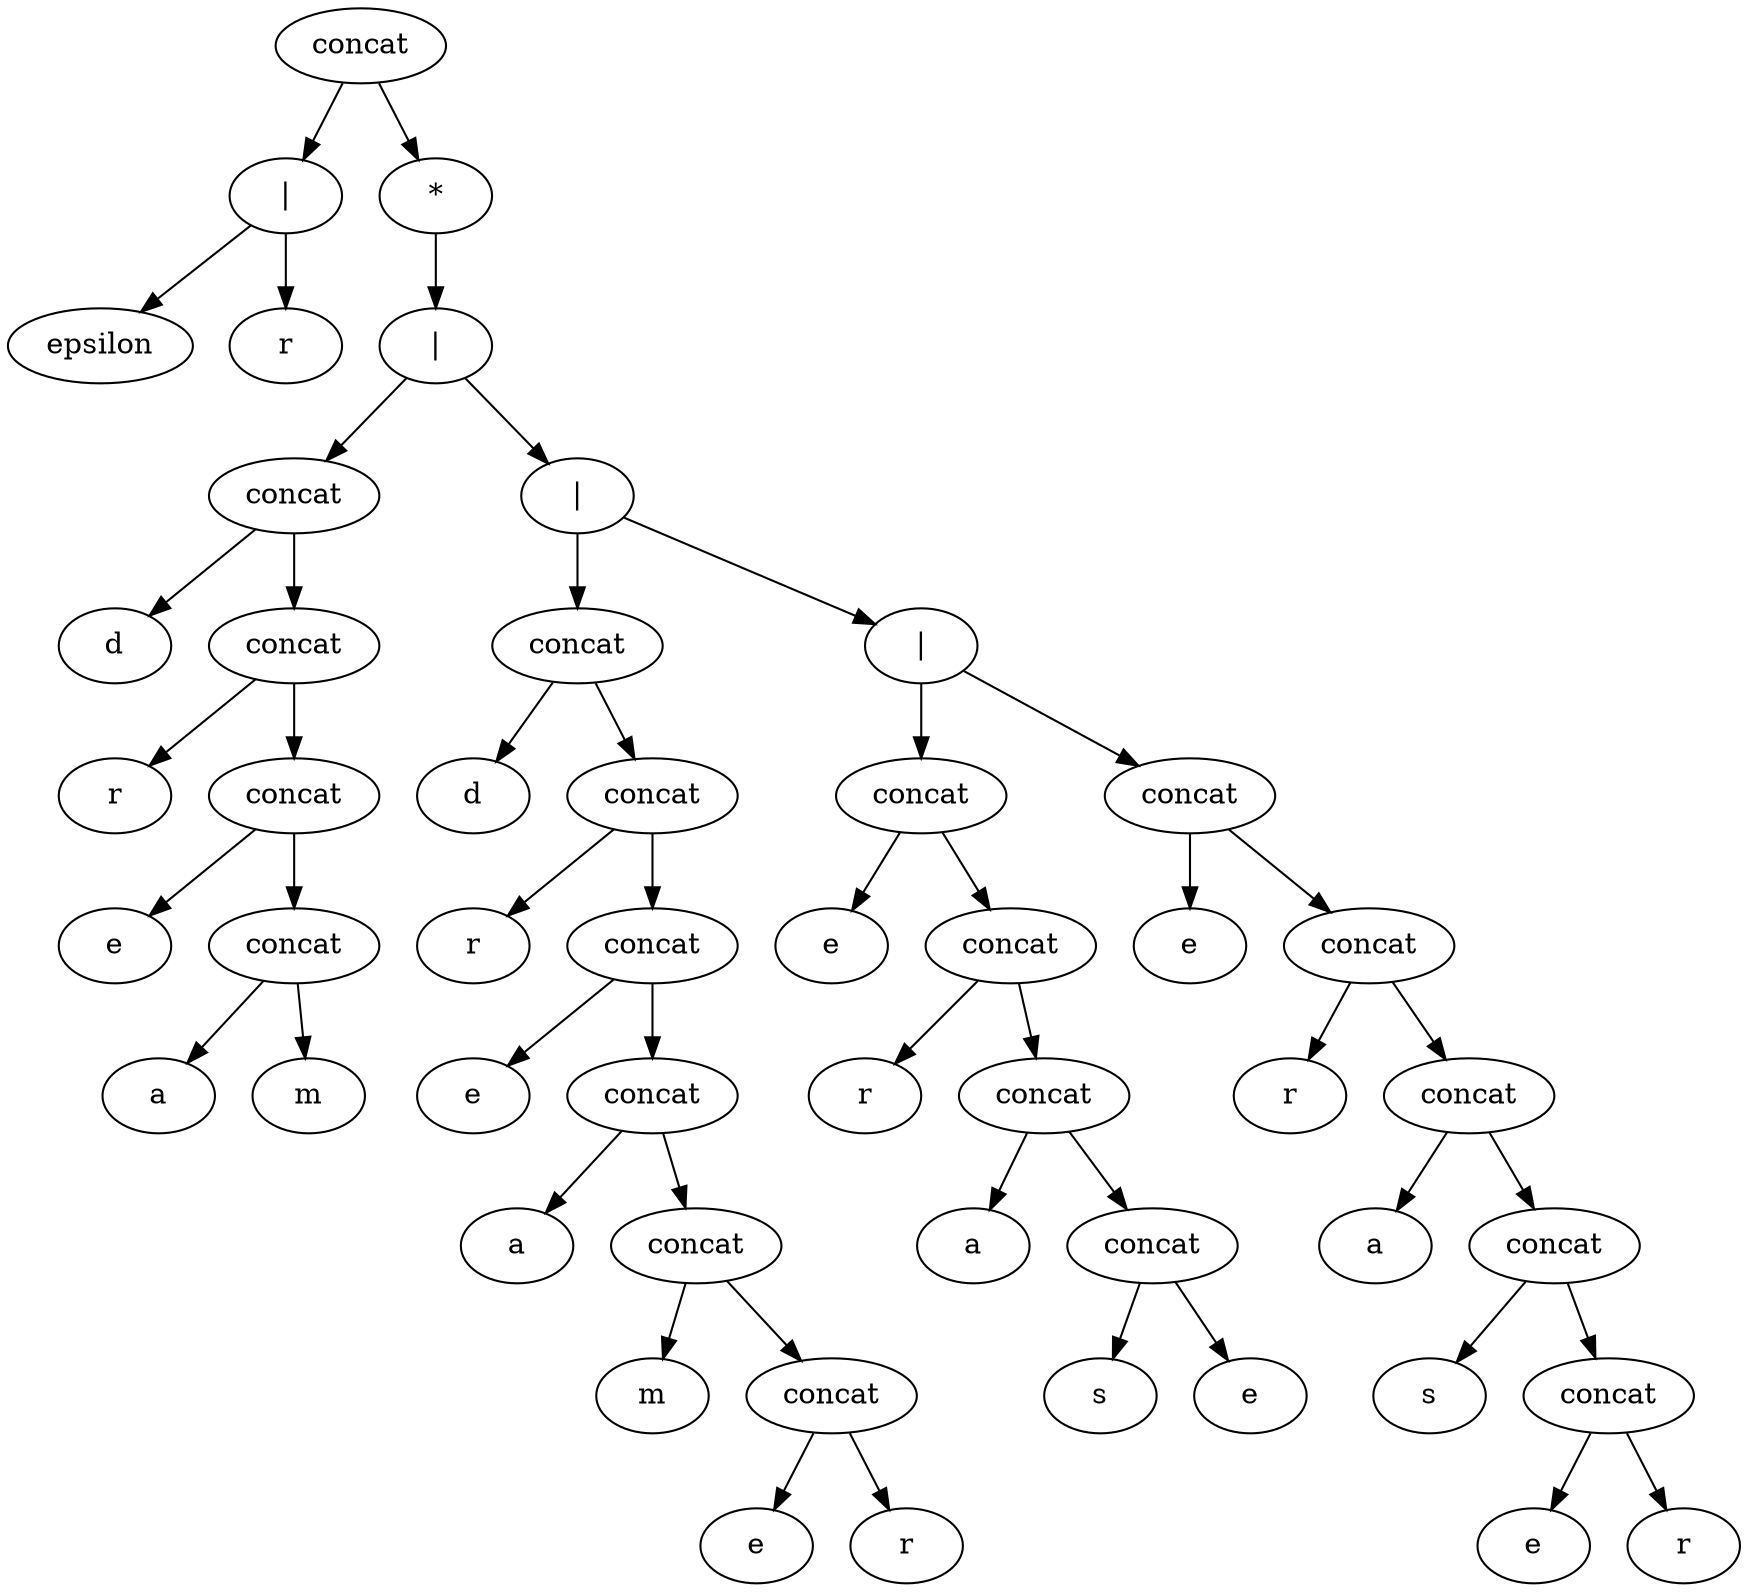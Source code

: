 digraph G {
  opshbpxncfpgktruucspuycdobbjeo [label="concat"];
  opshbpxncfpgktruucspuycdobbjeo -> bijxshkyzfuppuntfblkqdddsfddzz;
  bijxshkyzfuppuntfblkqdddsfddzz [label="|"];
  bijxshkyzfuppuntfblkqdddsfddzz -> ewhzysojilpqinfwcquxlkbukisiom;
  ewhzysojilpqinfwcquxlkbukisiom [label="epsilon"];
  bijxshkyzfuppuntfblkqdddsfddzz -> pucujkvwopfgzfwsfkbneifdntoqzc;
  pucujkvwopfgzfwsfkbneifdntoqzc [label="r"];
  opshbpxncfpgktruucspuycdobbjeo -> vkibcrtdhmbzmkwisbnilegzzunlse;
  vkibcrtdhmbzmkwisbnilegzzunlse [label="*"];
  vkibcrtdhmbzmkwisbnilegzzunlse -> leotvdmlqlkpeijaespmgvhjlwdhcz;
  leotvdmlqlkpeijaespmgvhjlwdhcz [label="|"];
  leotvdmlqlkpeijaespmgvhjlwdhcz -> jdhkzxyxyozrullvzqxngrlkfqcrqn;
  jdhkzxyxyozrullvzqxngrlkfqcrqn [label="concat"];
  jdhkzxyxyozrullvzqxngrlkfqcrqn -> jghsegwfuhfvqelllhwozdofybjswb;
  jghsegwfuhfvqelllhwozdofybjswb [label="d"];
  jdhkzxyxyozrullvzqxngrlkfqcrqn -> lgirhmdfkuhgoybjipgcwnqgfskztt;
  lgirhmdfkuhgoybjipgcwnqgfskztt [label="concat"];
  lgirhmdfkuhgoybjipgcwnqgfskztt -> ytujlqnvazdhpmypznxslvvsybgfau;
  ytujlqnvazdhpmypznxslvvsybgfau [label="r"];
  lgirhmdfkuhgoybjipgcwnqgfskztt -> jhmhdevwuztydxweddsrveqdazjdew;
  jhmhdevwuztydxweddsrveqdazjdew [label="concat"];
  jhmhdevwuztydxweddsrveqdazjdew -> shgkdaddwgwnhozpltdoodzymyinyi;
  shgkdaddwgwnhozpltdoodzymyinyi [label="e"];
  jhmhdevwuztydxweddsrveqdazjdew -> wnxzptqvuditdkwcvqsxlkryzekwqh;
  wnxzptqvuditdkwcvqsxlkryzekwqh [label="concat"];
  wnxzptqvuditdkwcvqsxlkryzekwqh -> igofgtvgewxhbfdxxdxphagqcqgjgi;
  igofgtvgewxhbfdxxdxphagqcqgjgi [label="a"];
  wnxzptqvuditdkwcvqsxlkryzekwqh -> mzaxuruzinburxztprgxmxdgbyejug;
  mzaxuruzinburxztprgxmxdgbyejug [label="m"];
  leotvdmlqlkpeijaespmgvhjlwdhcz -> eqtoyqnjzdnqdttgojffyyetrafioe;
  eqtoyqnjzdnqdttgojffyyetrafioe [label="|"];
  eqtoyqnjzdnqdttgojffyyetrafioe -> wsvhsszhagltmcovldscmcmmqcjalw;
  wsvhsszhagltmcovldscmcmmqcjalw [label="concat"];
  wsvhsszhagltmcovldscmcmmqcjalw -> niztilkndeyenshsplpotuoecbysbo;
  niztilkndeyenshsplpotuoecbysbo [label="d"];
  wsvhsszhagltmcovldscmcmmqcjalw -> qijurlghxnzqwblzgcyyjjvqrjopmn;
  qijurlghxnzqwblzgcyyjjvqrjopmn [label="concat"];
  qijurlghxnzqwblzgcyyjjvqrjopmn -> xlrttsuefcsduwsuuwxpzukxzpwbbp;
  xlrttsuefcsduwsuuwxpzukxzpwbbp [label="r"];
  qijurlghxnzqwblzgcyyjjvqrjopmn -> phigsugtwwzdeybuxfossfdadpdkrk;
  phigsugtwwzdeybuxfossfdadpdkrk [label="concat"];
  phigsugtwwzdeybuxfossfdadpdkrk -> sdxaxekxfcwiyvzyfsqvkggetznpha;
  sdxaxekxfcwiyvzyfsqvkggetznpha [label="e"];
  phigsugtwwzdeybuxfossfdadpdkrk -> wzlkcryubehxzqanhyovtygdtqrcta;
  wzlkcryubehxzqanhyovtygdtqrcta [label="concat"];
  wzlkcryubehxzqanhyovtygdtqrcta -> htlapevelyxgyoyqvxhmzhlzerfbqz;
  htlapevelyxgyoyqvxhmzhlzerfbqz [label="a"];
  wzlkcryubehxzqanhyovtygdtqrcta -> ccwoolclfoonhgskibhogsshrklmbb;
  ccwoolclfoonhgskibhogsshrklmbb [label="concat"];
  ccwoolclfoonhgskibhogsshrklmbb -> glkmkfpcdrxmkgdtvvgfauhqlebmnv;
  glkmkfpcdrxmkgdtvvgfauhqlebmnv [label="m"];
  ccwoolclfoonhgskibhogsshrklmbb -> zndpzwqowyocbyibqbrsdqkwezuoix;
  zndpzwqowyocbyibqbrsdqkwezuoix [label="concat"];
  zndpzwqowyocbyibqbrsdqkwezuoix -> wmujgovujadbkiomshdglguemsaedx;
  wmujgovujadbkiomshdglguemsaedx [label="e"];
  zndpzwqowyocbyibqbrsdqkwezuoix -> cxpdflfggyistnwwezdtzhknoekvab;
  cxpdflfggyistnwwezdtzhknoekvab [label="r"];
  eqtoyqnjzdnqdttgojffyyetrafioe -> mupqjfnxtkpoxevmcpkrklarzdkkqe;
  mupqjfnxtkpoxevmcpkrklarzdkkqe [label="|"];
  mupqjfnxtkpoxevmcpkrklarzdkkqe -> xowdaogkeflbtvjlmgcngxuthgcvkr;
  xowdaogkeflbtvjlmgcngxuthgcvkr [label="concat"];
  xowdaogkeflbtvjlmgcngxuthgcvkr -> hfhhzqoxmeykavdljskjrdfhfbcxbj;
  hfhhzqoxmeykavdljskjrdfhfbcxbj [label="e"];
  xowdaogkeflbtvjlmgcngxuthgcvkr -> mtqcadnphpcpqkpbliyzizykxvczkc;
  mtqcadnphpcpqkpbliyzizykxvczkc [label="concat"];
  mtqcadnphpcpqkpbliyzizykxvczkc -> mkyoclsnccohkzzwnbuhnvveswbaaa;
  mkyoclsnccohkzzwnbuhnvveswbaaa [label="r"];
  mtqcadnphpcpqkpbliyzizykxvczkc -> gisoclrryyidpbeyyrgehibqqwmxac;
  gisoclrryyidpbeyyrgehibqqwmxac [label="concat"];
  gisoclrryyidpbeyyrgehibqqwmxac -> bwvshwywscaluvlpjyanwskdobuxkm;
  bwvshwywscaluvlpjyanwskdobuxkm [label="a"];
  gisoclrryyidpbeyyrgehibqqwmxac -> fiiapuscbaakkduzkkkcuhjfuqehkh;
  fiiapuscbaakkduzkkkcuhjfuqehkh [label="concat"];
  fiiapuscbaakkduzkkkcuhjfuqehkh -> ghkknelkzovnrwnxgrsdsuneyeuehp;
  ghkknelkzovnrwnxgrsdsuneyeuehp [label="s"];
  fiiapuscbaakkduzkkkcuhjfuqehkh -> fjoilnnlqiieegzmqrtmsuyjbhmsyy;
  fjoilnnlqiieegzmqrtmsuyjbhmsyy [label="e"];
  mupqjfnxtkpoxevmcpkrklarzdkkqe -> ropvyjwsdhktscfptkmdmaiiojlwyo;
  ropvyjwsdhktscfptkmdmaiiojlwyo [label="concat"];
  ropvyjwsdhktscfptkmdmaiiojlwyo -> pgwtrwqmzvqurqgtdnwtmhctbbbbqq;
  pgwtrwqmzvqurqgtdnwtmhctbbbbqq [label="e"];
  ropvyjwsdhktscfptkmdmaiiojlwyo -> ssruzwzvthghotyfafpikefvkwyent;
  ssruzwzvthghotyfafpikefvkwyent [label="concat"];
  ssruzwzvthghotyfafpikefvkwyent -> dklebjcghgxxmaxlojefhbvninyers;
  dklebjcghgxxmaxlojefhbvninyers [label="r"];
  ssruzwzvthghotyfafpikefvkwyent -> nfsikzosybmznnqadbdmkruwpmcrif;
  nfsikzosybmznnqadbdmkruwpmcrif [label="concat"];
  nfsikzosybmznnqadbdmkruwpmcrif -> zxfdvktnvkoiwbeiavmcypkwitjedk;
  zxfdvktnvkoiwbeiavmcypkwitjedk [label="a"];
  nfsikzosybmznnqadbdmkruwpmcrif -> rernuyalejygmtnhulfneojamnhsrq;
  rernuyalejygmtnhulfneojamnhsrq [label="concat"];
  rernuyalejygmtnhulfneojamnhsrq -> smomsuxdwkycfdwiugrmehrxhnuvsm;
  smomsuxdwkycfdwiugrmehrxhnuvsm [label="s"];
  rernuyalejygmtnhulfneojamnhsrq -> yovjslrzsypgahzrenbymooipvbssc;
  yovjslrzsypgahzrenbymooipvbssc [label="concat"];
  yovjslrzsypgahzrenbymooipvbssc -> tbfnvkiiecuprlvoxfbqblharzllbh;
  tbfnvkiiecuprlvoxfbqblharzllbh [label="e"];
  yovjslrzsypgahzrenbymooipvbssc -> wchwbdjgvuqletohetqccgakzawjgc;
  wchwbdjgvuqletohetqccgakzawjgc [label="r"];
}
